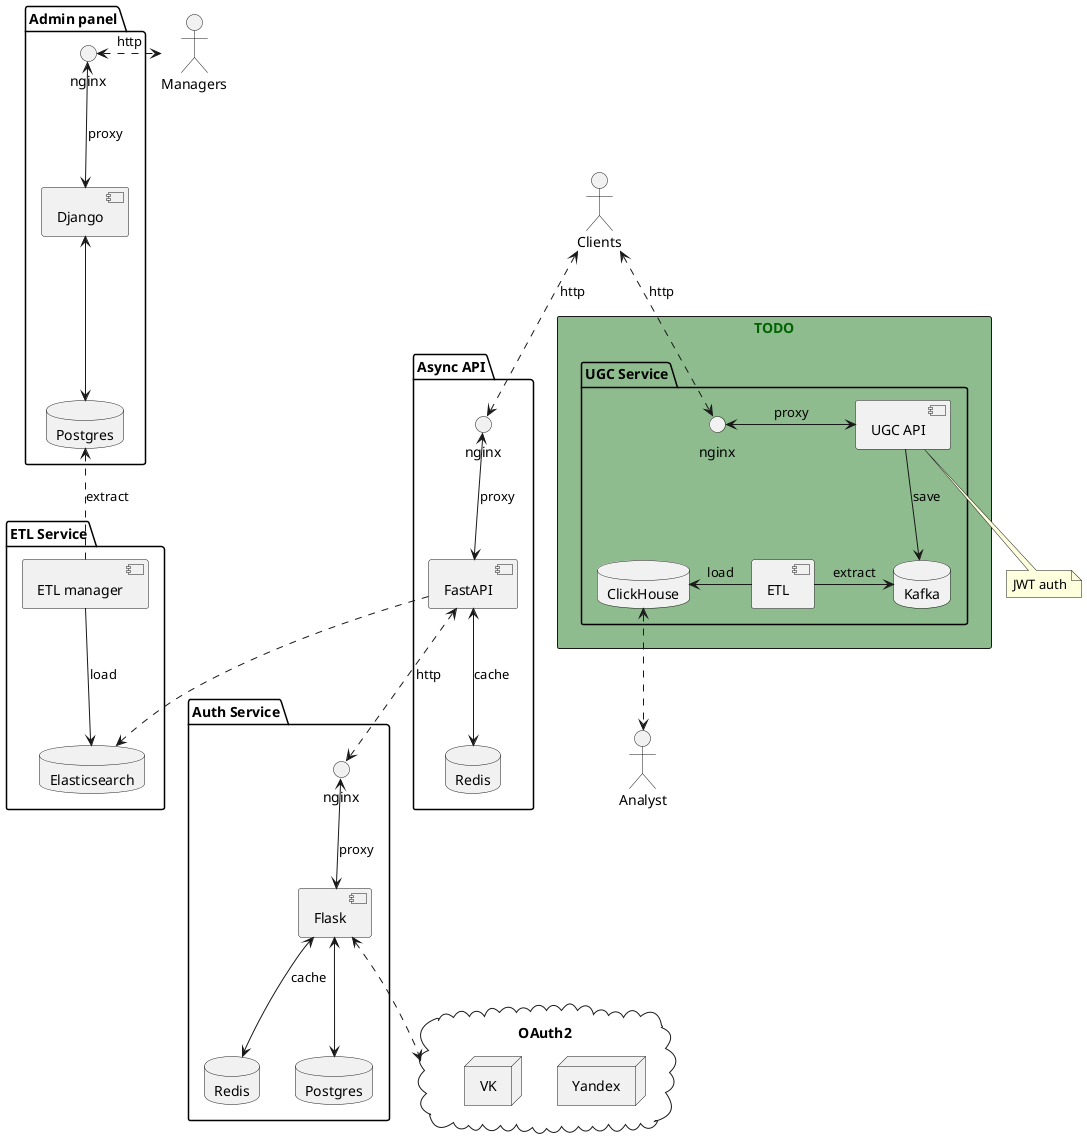@startuml
'https://plantuml.com/component-diagram

skinparam rectangle {
	BackgroundColor DarkSeaGreen
	FontStyle Bold
	FontColor DarkGreen
}

actor Managers
actor Clients
actor Analyst


package "Auth Service" {
    interface nginx as nginx3
    [Flask]
    database Redis as redis2
    database Postgres as postgres2
}
[Flask] <--> redis2: cache
[Flask] <--> postgres2
nginx3 <--> [Flask]: proxy

cloud "OAuth2" {
    node Yandex
    node VK
}
[Flask] <..> OAuth2

package "Admin panel" {
    database Postgres
    interface nginx as nginx
    [Django]
}
[Django] <--> Postgres
nginx <--> [Django]: proxy
Managers <.left.> nginx: http


package "ETL Service" {
    database Elasticsearch
    [ETL manager]
}
Postgres <.. [ETL manager]: extract
[ETL manager] --> Elasticsearch: load


package "Async API" {
    interface nginx as nginx2
    database Redis
    [FastAPI]
}
[FastAPI] <--> Redis: cache
Clients <..> nginx2: http
nginx2 <--> [FastAPI]: proxy
[FastAPI] ..> Elasticsearch
[FastAPI] <..> nginx3: http

rectangle TODO {
    package "UGC Service" {
        interface nginx as nginx4
        database Kafka
        database ClickHouse
        [UGC API]
        [ETL]
    }
}

note as jwt_auth
    JWT auth
end note

[UGC API] --> Kafka: save
[ETL] -> Kafka: extract
[ETL] -left-> ClickHouse: load
nginx4 <-> [UGC API]: proxy
Clients <..> nginx4: http
Analyst <.up.> ClickHouse
[UGC API] <..> jwt_auth

@enduml
